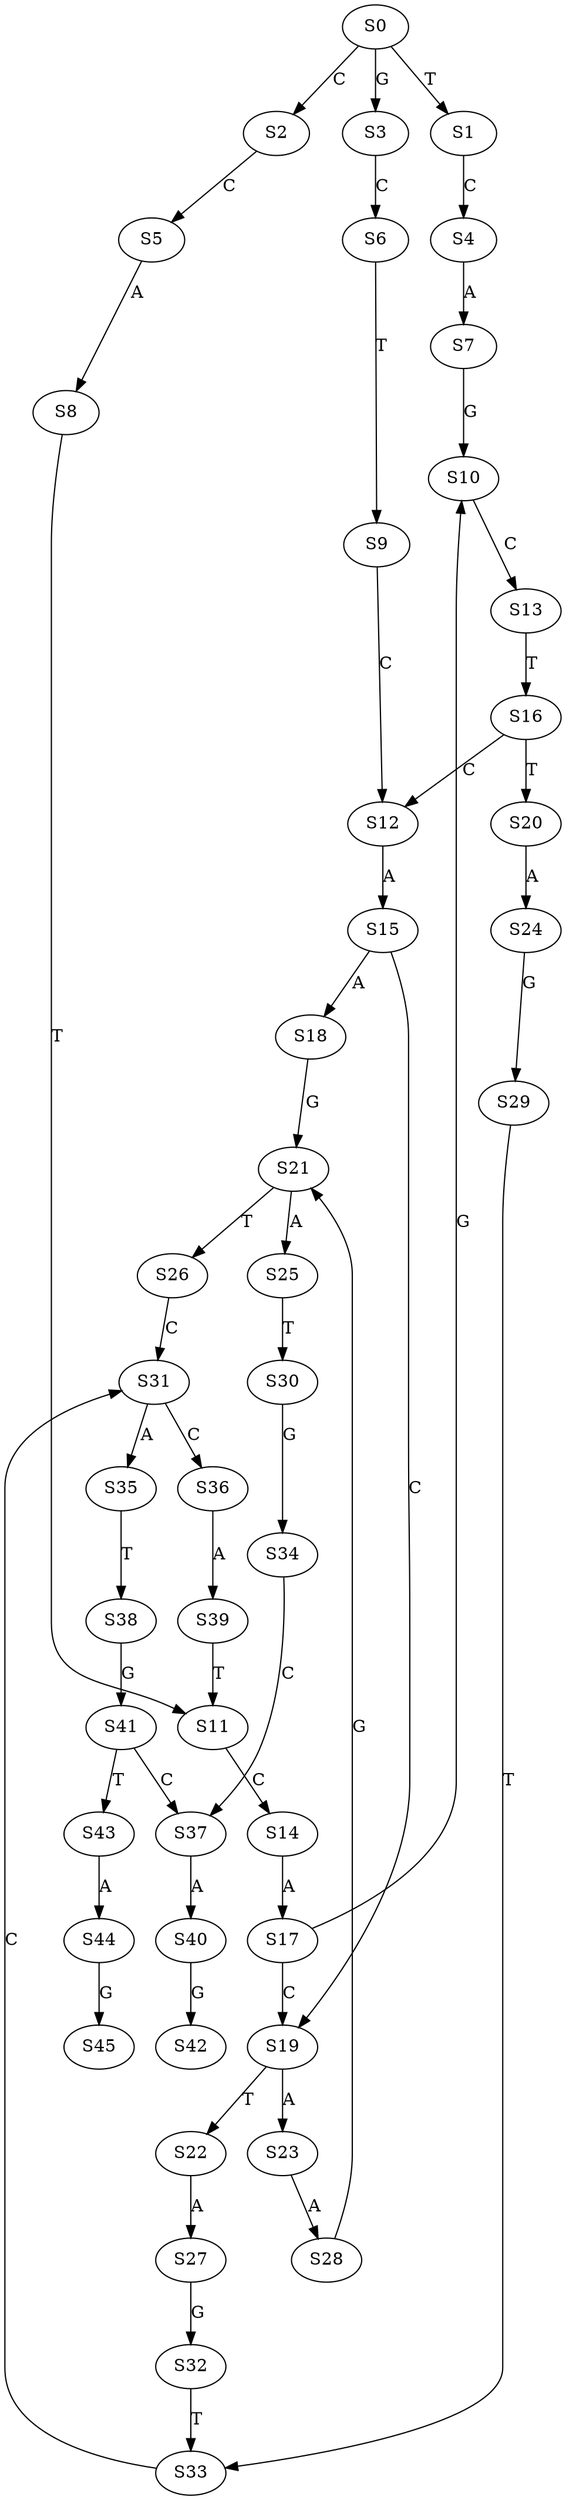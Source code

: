 strict digraph  {
	S0 -> S1 [ label = T ];
	S0 -> S2 [ label = C ];
	S0 -> S3 [ label = G ];
	S1 -> S4 [ label = C ];
	S2 -> S5 [ label = C ];
	S3 -> S6 [ label = C ];
	S4 -> S7 [ label = A ];
	S5 -> S8 [ label = A ];
	S6 -> S9 [ label = T ];
	S7 -> S10 [ label = G ];
	S8 -> S11 [ label = T ];
	S9 -> S12 [ label = C ];
	S10 -> S13 [ label = C ];
	S11 -> S14 [ label = C ];
	S12 -> S15 [ label = A ];
	S13 -> S16 [ label = T ];
	S14 -> S17 [ label = A ];
	S15 -> S18 [ label = A ];
	S15 -> S19 [ label = C ];
	S16 -> S20 [ label = T ];
	S16 -> S12 [ label = C ];
	S17 -> S19 [ label = C ];
	S17 -> S10 [ label = G ];
	S18 -> S21 [ label = G ];
	S19 -> S22 [ label = T ];
	S19 -> S23 [ label = A ];
	S20 -> S24 [ label = A ];
	S21 -> S25 [ label = A ];
	S21 -> S26 [ label = T ];
	S22 -> S27 [ label = A ];
	S23 -> S28 [ label = A ];
	S24 -> S29 [ label = G ];
	S25 -> S30 [ label = T ];
	S26 -> S31 [ label = C ];
	S27 -> S32 [ label = G ];
	S28 -> S21 [ label = G ];
	S29 -> S33 [ label = T ];
	S30 -> S34 [ label = G ];
	S31 -> S35 [ label = A ];
	S31 -> S36 [ label = C ];
	S32 -> S33 [ label = T ];
	S33 -> S31 [ label = C ];
	S34 -> S37 [ label = C ];
	S35 -> S38 [ label = T ];
	S36 -> S39 [ label = A ];
	S37 -> S40 [ label = A ];
	S38 -> S41 [ label = G ];
	S39 -> S11 [ label = T ];
	S40 -> S42 [ label = G ];
	S41 -> S37 [ label = C ];
	S41 -> S43 [ label = T ];
	S43 -> S44 [ label = A ];
	S44 -> S45 [ label = G ];
}
